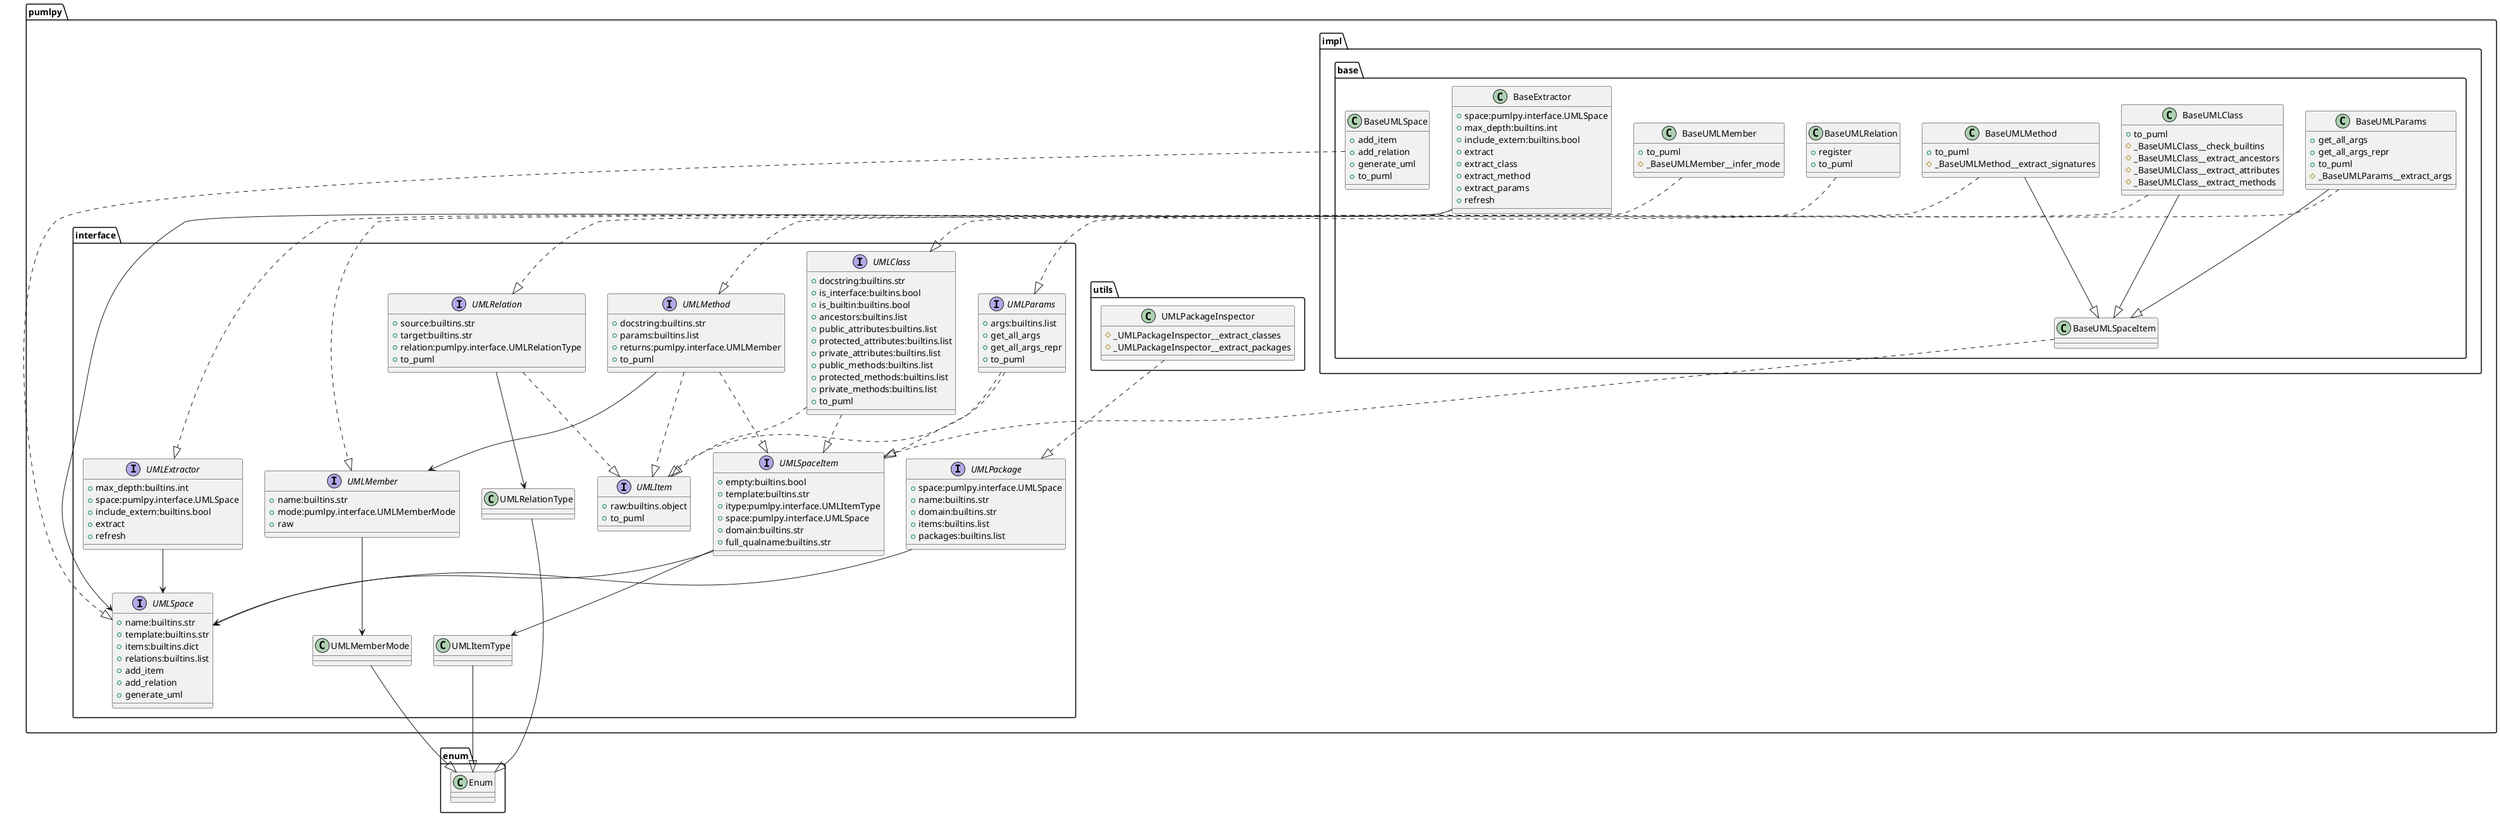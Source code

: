 @startuml       pumlpy

Interface pumlpy.interface.UMLExtractor {
        + max_depth:builtins.int
        + space:pumlpy.interface.UMLSpace
        + include_extern:builtins.bool
        + extract
        + refresh
}
Interface pumlpy.interface.UMLSpace {
        + name:builtins.str
        + template:builtins.str
        + items:builtins.dict
        + relations:builtins.list
        + add_item
        + add_relation
        + generate_uml
}
Class pumlpy.impl.base.BaseExtractor {
        + space:pumlpy.interface.UMLSpace
        + max_depth:builtins.int
        + include_extern:builtins.bool
        + extract
        + extract_class
        + extract_method
        + extract_params
        + refresh
}
Class pumlpy.impl.base.BaseUMLSpaceItem {


}
Interface pumlpy.interface.UMLClass {
        + docstring:builtins.str
        + is_interface:builtins.bool
        + is_builtin:builtins.bool
        + ancestors:builtins.list
        + public_attributes:builtins.list
        + protected_attributes:builtins.list
        + private_attributes:builtins.list
        + public_methods:builtins.list
        + protected_methods:builtins.list
        + private_methods:builtins.list
        + to_puml
}
Class pumlpy.impl.base.BaseUMLClass {

        + to_puml
        # _BaseUMLClass__check_builtins
        # _BaseUMLClass__extract_ancestors
        # _BaseUMLClass__extract_attributes
        # _BaseUMLClass__extract_methods
}
Interface pumlpy.interface.UMLMember {
        + name:builtins.str
        + mode:pumlpy.interface.UMLMemberMode
        + raw

}
Class pumlpy.impl.base.BaseUMLMember {

        + to_puml
        # _BaseUMLMember__infer_mode
}
Interface pumlpy.interface.UMLMethod {
        + docstring:builtins.str
        + params:builtins.list
        + returns:pumlpy.interface.UMLMember
        + to_puml
}
Class pumlpy.impl.base.BaseUMLMethod {

        + to_puml
        # _BaseUMLMethod__extract_signatures
}
Interface pumlpy.interface.UMLParams {
        + args:builtins.list
        + get_all_args
        + get_all_args_repr
        + to_puml
}
Class pumlpy.impl.base.BaseUMLParams {

        + get_all_args
        + get_all_args_repr
        + to_puml
        # _BaseUMLParams__extract_args
}
Interface pumlpy.interface.UMLRelation {
        + source:builtins.str
        + target:builtins.str
        + relation:pumlpy.interface.UMLRelationType
        + to_puml
}
Class pumlpy.impl.base.BaseUMLRelation {

        + register
        + to_puml
}
Class pumlpy.impl.base.BaseUMLSpace {

        + add_item
        + add_relation
        + generate_uml
        + to_puml
}
Interface pumlpy.interface.UMLSpaceItem {
        + empty:builtins.bool
        + template:builtins.str
        + itype:pumlpy.interface.UMLItemType
        + space:pumlpy.interface.UMLSpace
        + domain:builtins.str
        + full_qualname:builtins.str

}
Interface pumlpy.interface.UMLItem {
        + raw:builtins.object
        + to_puml
}
Class pumlpy.interface.UMLItemType {


}
Class pumlpy.interface.UMLMemberMode {


}
Interface pumlpy.interface.UMLPackage {
        + space:pumlpy.interface.UMLSpace
        + name:builtins.str
        + domain:builtins.str
        + items:builtins.list
        + packages:builtins.list

}
Class pumlpy.interface.UMLRelationType {


}
Class pumlpy.utils.UMLPackageInspector {

        # _UMLPackageInspector__extract_classes
        # _UMLPackageInspector__extract_packages
}

pumlpy.impl.base.BaseExtractor ..|> pumlpy.interface.UMLExtractor
pumlpy.impl.base.BaseExtractor --> pumlpy.interface.UMLSpace
pumlpy.impl.base.BaseUMLClass --|> pumlpy.impl.base.BaseUMLSpaceItem
pumlpy.impl.base.BaseUMLClass ..|> pumlpy.interface.UMLClass
pumlpy.impl.base.BaseUMLMember ..|> pumlpy.interface.UMLMember
pumlpy.impl.base.BaseUMLMethod --|> pumlpy.impl.base.BaseUMLSpaceItem
pumlpy.impl.base.BaseUMLMethod ..|> pumlpy.interface.UMLMethod
pumlpy.impl.base.BaseUMLParams --|> pumlpy.impl.base.BaseUMLSpaceItem
pumlpy.impl.base.BaseUMLParams ..|> pumlpy.interface.UMLParams
pumlpy.impl.base.BaseUMLRelation ..|> pumlpy.interface.UMLRelation
pumlpy.impl.base.BaseUMLSpace ..|> pumlpy.interface.UMLSpace
pumlpy.impl.base.BaseUMLSpaceItem ..|> pumlpy.interface.UMLSpaceItem
pumlpy.interface.UMLClass ..|> pumlpy.interface.UMLItem
pumlpy.interface.UMLClass ..|> pumlpy.interface.UMLSpaceItem
pumlpy.interface.UMLExtractor --> pumlpy.interface.UMLSpace
pumlpy.interface.UMLItemType --|> enum.Enum
pumlpy.interface.UMLMember --> pumlpy.interface.UMLMemberMode
pumlpy.interface.UMLMemberMode --|> enum.Enum
pumlpy.interface.UMLMethod ..|> pumlpy.interface.UMLItem
pumlpy.interface.UMLMethod ..|> pumlpy.interface.UMLSpaceItem
pumlpy.interface.UMLMethod --> pumlpy.interface.UMLMember
pumlpy.interface.UMLPackage --> pumlpy.interface.UMLSpace
pumlpy.interface.UMLParams ..|> pumlpy.interface.UMLItem
pumlpy.interface.UMLParams ..|> pumlpy.interface.UMLSpaceItem
pumlpy.interface.UMLRelation ..|> pumlpy.interface.UMLItem
pumlpy.interface.UMLRelation --> pumlpy.interface.UMLRelationType
pumlpy.interface.UMLRelationType --|> enum.Enum
pumlpy.interface.UMLSpaceItem --> pumlpy.interface.UMLItemType
pumlpy.interface.UMLSpaceItem --> pumlpy.interface.UMLSpace
pumlpy.utils.UMLPackageInspector ..|> pumlpy.interface.UMLPackage

@enduml